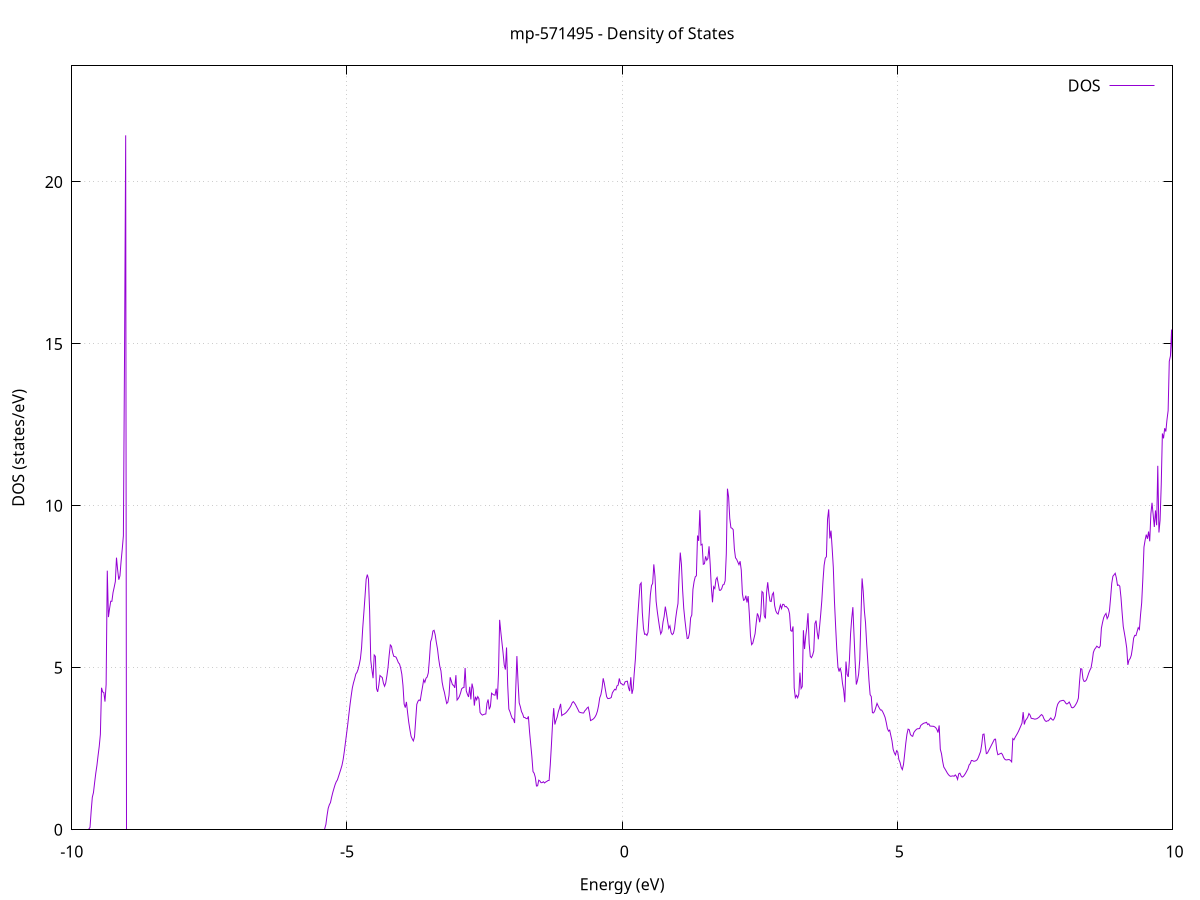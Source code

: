 set title 'mp-571495 - Density of States'
set xlabel 'Energy (eV)'
set ylabel 'DOS (states/eV)'
set grid
set xrange [-10:10]
set yrange [0:23.583]
set xzeroaxis lt -1
set terminal png size 800,600
set output 'mp-571495_dos_gnuplot.png'
plot '-' using 1:2 with lines title 'DOS'
-22.819100 0.000000
-22.798200 0.000000
-22.777300 0.000000
-22.756400 0.000000
-22.735400 0.000000
-22.714500 0.000000
-22.693600 0.000000
-22.672700 0.000000
-22.651800 0.000000
-22.630900 0.000000
-22.610000 0.000000
-22.589100 0.000000
-22.568200 0.000000
-22.547300 0.000000
-22.526400 0.000000
-22.505500 0.000000
-22.484600 0.000000
-22.463700 0.000000
-22.442800 0.000000
-22.421800 0.000000
-22.400900 0.000000
-22.380000 0.000000
-22.359100 0.000000
-22.338200 0.000000
-22.317300 0.000000
-22.296400 0.000000
-22.275500 0.000000
-22.254600 0.000000
-22.233700 0.000000
-22.212800 0.000000
-22.191900 0.000000
-22.171000 0.000000
-22.150100 0.000000
-22.129200 0.000000
-22.108200 0.000000
-22.087300 0.000000
-22.066400 0.000000
-22.045500 0.000000
-22.024600 0.000000
-22.003700 0.000000
-21.982800 0.000000
-21.961900 0.000000
-21.941000 0.000000
-21.920100 0.000000
-21.899200 0.000000
-21.878300 0.000000
-21.857400 0.000000
-21.836500 0.000000
-21.815600 0.000000
-21.794600 0.000000
-21.773700 0.000000
-21.752800 0.000000
-21.731900 0.000000
-21.711000 0.000000
-21.690100 0.000000
-21.669200 0.000000
-21.648300 0.000000
-21.627400 0.000000
-21.606500 0.000000
-21.585600 0.000000
-21.564700 0.000000
-21.543800 0.000000
-21.522900 0.000000
-21.502000 0.000000
-21.481000 0.000000
-21.460100 0.000000
-21.439200 0.000000
-21.418300 0.000000
-21.397400 0.000000
-21.376500 0.000000
-21.355600 0.000000
-21.334700 0.000000
-21.313800 0.000000
-21.292900 0.000000
-21.272000 0.000000
-21.251100 0.000000
-21.230200 0.000000
-21.209300 0.000000
-21.188400 0.000000
-21.167400 0.000000
-21.146500 0.000000
-21.125600 0.000000
-21.104700 0.000000
-21.083800 0.000000
-21.062900 0.000000
-21.042000 0.000000
-21.021100 0.000000
-21.000200 0.000000
-20.979300 0.000000
-20.958400 0.000000
-20.937500 0.000000
-20.916600 2.096700
-20.895700 37.792500
-20.874800 45.910300
-20.853800 106.678700
-20.832900 89.567300
-20.812000 120.343400
-20.791100 95.728800
-20.770200 101.832800
-20.749300 147.353200
-20.728400 68.019400
-20.707500 72.710500
-20.686600 21.289800
-20.665700 35.079300
-20.644800 26.140800
-20.623900 12.623600
-20.603000 127.064800
-20.582100 39.471300
-20.561200 0.000000
-20.540300 0.000000
-20.519300 0.000000
-20.498400 0.000000
-20.477500 0.000000
-20.456600 0.000000
-20.435700 0.000000
-20.414800 0.000000
-20.393900 0.000000
-20.373000 0.000000
-20.352100 0.000000
-20.331200 0.000000
-20.310300 0.000000
-20.289400 0.000000
-20.268500 0.000000
-20.247600 0.000000
-20.226700 0.000000
-20.205700 0.000000
-20.184800 0.000000
-20.163900 0.000000
-20.143000 0.000000
-20.122100 0.000000
-20.101200 0.000000
-20.080300 0.000000
-20.059400 0.000000
-20.038500 0.000000
-20.017600 0.000000
-19.996700 0.000000
-19.975800 0.000000
-19.954900 0.000000
-19.934000 0.000000
-19.913100 0.000000
-19.892100 0.000000
-19.871200 0.000000
-19.850300 0.000000
-19.829400 0.000000
-19.808500 0.000000
-19.787600 0.000000
-19.766700 0.000000
-19.745800 0.000000
-19.724900 0.000000
-19.704000 0.000000
-19.683100 0.000000
-19.662200 0.000000
-19.641300 0.000000
-19.620400 0.000000
-19.599500 0.000000
-19.578500 0.000000
-19.557600 0.000000
-19.536700 0.000000
-19.515800 0.000000
-19.494900 0.000000
-19.474000 0.000000
-19.453100 0.000000
-19.432200 0.000000
-19.411300 0.000000
-19.390400 0.000000
-19.369500 0.000000
-19.348600 0.000000
-19.327700 0.000000
-19.306800 0.000000
-19.285900 0.000000
-19.264900 0.000000
-19.244000 0.000000
-19.223100 0.000000
-19.202200 0.000000
-19.181300 0.000000
-19.160400 0.000000
-19.139500 0.000000
-19.118600 0.000000
-19.097700 0.000000
-19.076800 0.000000
-19.055900 0.000000
-19.035000 0.000000
-19.014100 0.000000
-18.993200 0.000000
-18.972300 0.000000
-18.951300 0.000000
-18.930400 0.000000
-18.909500 0.000000
-18.888600 0.000000
-18.867700 0.000000
-18.846800 0.000000
-18.825900 0.000000
-18.805000 0.000000
-18.784100 0.000000
-18.763200 0.000000
-18.742300 0.000000
-18.721400 0.000000
-18.700500 0.000000
-18.679600 0.000000
-18.658700 0.000000
-18.637700 0.000000
-18.616800 0.000000
-18.595900 0.000000
-18.575000 0.000000
-18.554100 0.000000
-18.533200 0.000000
-18.512300 0.000000
-18.491400 0.000000
-18.470500 0.000000
-18.449600 0.000000
-18.428700 0.000000
-18.407800 0.000000
-18.386900 0.000000
-18.366000 0.000000
-18.345100 0.000000
-18.324100 0.000000
-18.303200 0.000000
-18.282300 0.000000
-18.261400 0.000000
-18.240500 0.000000
-18.219600 0.000000
-18.198700 0.000000
-18.177800 0.000000
-18.156900 0.000000
-18.136000 0.000000
-18.115100 0.000000
-18.094200 0.000000
-18.073300 0.000000
-18.052400 0.000000
-18.031500 0.000000
-18.010500 0.000000
-17.989600 0.000000
-17.968700 0.000000
-17.947800 0.000000
-17.926900 0.000000
-17.906000 0.000000
-17.885100 0.000000
-17.864200 0.000000
-17.843300 0.000000
-17.822400 0.000000
-17.801500 0.000000
-17.780600 0.000000
-17.759700 0.000000
-17.738800 0.000000
-17.717900 0.000000
-17.696900 0.000000
-17.676000 0.000000
-17.655100 0.000000
-17.634200 0.000000
-17.613300 0.000000
-17.592400 0.000000
-17.571500 0.000000
-17.550600 0.000000
-17.529700 0.000000
-17.508800 0.000000
-17.487900 0.000000
-17.467000 0.000000
-17.446100 0.000000
-17.425200 0.000000
-17.404300 0.000000
-17.383300 0.000000
-17.362400 0.000000
-17.341500 0.000000
-17.320600 0.000000
-17.299700 0.000000
-17.278800 0.000000
-17.257900 0.000000
-17.237000 0.000000
-17.216100 0.000000
-17.195200 0.000000
-17.174300 0.000000
-17.153400 0.000000
-17.132500 0.000000
-17.111600 0.000000
-17.090700 0.000000
-17.069700 0.000000
-17.048800 0.000000
-17.027900 0.000000
-17.007000 0.000000
-16.986100 0.000000
-16.965200 0.000000
-16.944300 0.000000
-16.923400 0.000000
-16.902500 0.000000
-16.881600 0.000000
-16.860700 0.000000
-16.839800 0.000000
-16.818900 0.000000
-16.798000 0.000000
-16.777100 0.000000
-16.756100 0.000000
-16.735200 0.000000
-16.714300 0.000000
-16.693400 0.000000
-16.672500 0.000000
-16.651600 0.000000
-16.630700 0.000000
-16.609800 0.000000
-16.588900 0.000000
-16.568000 0.000000
-16.547100 0.000000
-16.526200 0.000000
-16.505300 0.000000
-16.484400 0.000000
-16.463500 0.000000
-16.442500 0.000000
-16.421600 0.000000
-16.400700 0.000000
-16.379800 0.000000
-16.358900 0.000000
-16.338000 0.000000
-16.317100 0.000000
-16.296200 0.000000
-16.275300 0.000000
-16.254400 0.000000
-16.233500 0.000000
-16.212600 0.000000
-16.191700 0.000000
-16.170800 0.000000
-16.149900 0.000000
-16.128900 0.000000
-16.108000 0.000000
-16.087100 0.000000
-16.066200 0.000000
-16.045300 0.000000
-16.024400 0.000000
-16.003500 0.000000
-15.982600 0.000000
-15.961700 0.000000
-15.940800 0.000000
-15.919900 0.000000
-15.899000 0.000000
-15.878100 0.000000
-15.857200 0.000000
-15.836300 0.000000
-15.815300 0.000000
-15.794400 0.000000
-15.773500 0.000000
-15.752600 0.000000
-15.731700 0.000000
-15.710800 0.000000
-15.689900 0.000000
-15.669000 0.000000
-15.648100 0.000000
-15.627200 0.000000
-15.606300 0.000000
-15.585400 0.000000
-15.564500 0.000000
-15.543600 0.000000
-15.522700 0.000000
-15.501700 0.000000
-15.480800 0.000000
-15.459900 0.000000
-15.439000 0.000000
-15.418100 0.000000
-15.397200 0.000000
-15.376300 0.000000
-15.355400 0.000000
-15.334500 0.000000
-15.313600 0.000000
-15.292700 0.000000
-15.271800 0.000000
-15.250900 0.000000
-15.230000 0.000000
-15.209100 0.000000
-15.188100 0.000000
-15.167200 0.000000
-15.146300 0.000000
-15.125400 0.000000
-15.104500 0.000000
-15.083600 0.000000
-15.062700 0.000000
-15.041800 0.000000
-15.020900 0.000000
-15.000000 0.000000
-14.979100 0.000000
-14.958200 0.000000
-14.937300 0.000000
-14.916400 0.000000
-14.895500 0.000000
-14.874500 0.000000
-14.853600 0.000000
-14.832700 0.000000
-14.811800 0.000000
-14.790900 0.000000
-14.770000 0.000000
-14.749100 0.000000
-14.728200 0.000000
-14.707300 0.000000
-14.686400 0.000000
-14.665500 0.000000
-14.644600 0.000000
-14.623700 0.000000
-14.602800 0.000000
-14.581900 0.000000
-14.560900 0.000000
-14.540000 0.000000
-14.519100 0.000000
-14.498200 0.000000
-14.477300 0.000000
-14.456400 0.000000
-14.435500 0.000000
-14.414600 0.000000
-14.393700 0.000000
-14.372800 0.000000
-14.351900 0.000000
-14.331000 0.000000
-14.310100 0.000000
-14.289200 0.000000
-14.268300 0.000000
-14.247300 0.000000
-14.226400 0.000000
-14.205500 0.000000
-14.184600 0.000000
-14.163700 0.000000
-14.142800 0.000000
-14.121900 0.000000
-14.101000 0.000000
-14.080100 0.000000
-14.059200 0.000000
-14.038300 0.000000
-14.017400 0.000000
-13.996500 0.000000
-13.975600 0.000000
-13.954700 0.000000
-13.933800 0.000000
-13.912800 0.000000
-13.891900 0.000000
-13.871000 0.000000
-13.850100 0.000000
-13.829200 0.000000
-13.808300 0.000000
-13.787400 0.000000
-13.766500 0.000000
-13.745600 0.000000
-13.724700 0.000000
-13.703800 0.000000
-13.682900 0.000000
-13.662000 0.000000
-13.641100 0.000000
-13.620200 0.000000
-13.599200 0.000000
-13.578300 0.000000
-13.557400 0.000000
-13.536500 0.000000
-13.515600 0.000000
-13.494700 0.000000
-13.473800 0.000000
-13.452900 0.000000
-13.432000 0.000000
-13.411100 0.000000
-13.390200 0.000000
-13.369300 0.000000
-13.348400 0.000000
-13.327500 0.000000
-13.306600 0.000000
-13.285600 0.000000
-13.264700 0.000000
-13.243800 0.000000
-13.222900 0.000000
-13.202000 0.000000
-13.181100 0.000000
-13.160200 0.000000
-13.139300 0.000000
-13.118400 0.000000
-13.097500 0.000000
-13.076600 0.000000
-13.055700 0.000000
-13.034800 0.000000
-13.013900 0.000000
-12.993000 0.000000
-12.972000 0.000000
-12.951100 0.000000
-12.930200 0.000000
-12.909300 0.000000
-12.888400 0.000000
-12.867500 0.000000
-12.846600 0.000000
-12.825700 0.000000
-12.804800 0.000000
-12.783900 0.000000
-12.763000 0.000000
-12.742100 0.000000
-12.721200 0.000000
-12.700300 0.000000
-12.679400 0.000000
-12.658400 0.000000
-12.637500 0.000000
-12.616600 0.000000
-12.595700 0.000000
-12.574800 0.000000
-12.553900 0.000000
-12.533000 0.000000
-12.512100 0.000000
-12.491200 0.000000
-12.470300 0.000000
-12.449400 0.000000
-12.428500 0.000000
-12.407600 0.000000
-12.386700 0.000000
-12.365800 0.000000
-12.344800 0.000000
-12.323900 0.000000
-12.303000 0.000000
-12.282100 0.000000
-12.261200 0.000000
-12.240300 0.000000
-12.219400 0.000000
-12.198500 0.000000
-12.177600 0.000000
-12.156700 0.000000
-12.135800 0.000000
-12.114900 0.000000
-12.094000 0.000000
-12.073100 0.000000
-12.052200 0.000000
-12.031200 0.000000
-12.010300 0.000000
-11.989400 0.000000
-11.968500 0.000000
-11.947600 0.000000
-11.926700 0.000000
-11.905800 0.000000
-11.884900 0.000000
-11.864000 0.000000
-11.843100 0.000000
-11.822200 0.000000
-11.801300 0.000000
-11.780400 0.000000
-11.759500 0.000000
-11.738600 0.000000
-11.717600 0.000000
-11.696700 0.000000
-11.675800 0.000000
-11.654900 0.000000
-11.634000 0.000000
-11.613100 0.000000
-11.592200 0.000000
-11.571300 0.000000
-11.550400 0.000000
-11.529500 0.000000
-11.508600 0.000000
-11.487700 0.000000
-11.466800 0.000000
-11.445900 0.000000
-11.425000 0.000000
-11.404000 0.000000
-11.383100 0.000000
-11.362200 0.000000
-11.341300 0.000000
-11.320400 0.000000
-11.299500 0.000000
-11.278600 0.000000
-11.257700 0.000000
-11.236800 0.000000
-11.215900 0.000000
-11.195000 0.000000
-11.174100 0.000000
-11.153200 0.000000
-11.132300 0.000000
-11.111400 0.000000
-11.090400 0.000000
-11.069500 0.000000
-11.048600 0.000000
-11.027700 0.000000
-11.006800 0.000000
-10.985900 0.000000
-10.965000 0.000000
-10.944100 0.000000
-10.923200 0.000000
-10.902300 0.000000
-10.881400 0.000000
-10.860500 0.000000
-10.839600 0.000000
-10.818700 0.000000
-10.797800 0.000000
-10.776800 0.000000
-10.755900 0.000000
-10.735000 0.000000
-10.714100 0.000000
-10.693200 0.000000
-10.672300 0.000000
-10.651400 0.000000
-10.630500 0.000000
-10.609600 0.000000
-10.588700 0.000000
-10.567800 0.000000
-10.546900 0.000000
-10.526000 0.000000
-10.505100 0.000000
-10.484200 0.000000
-10.463200 0.000000
-10.442300 0.000000
-10.421400 0.000000
-10.400500 0.000000
-10.379600 0.000000
-10.358700 0.000000
-10.337800 0.000000
-10.316900 0.000000
-10.296000 0.000000
-10.275100 0.000000
-10.254200 0.000000
-10.233300 0.000000
-10.212400 0.000000
-10.191500 0.000000
-10.170600 0.000000
-10.149600 0.000000
-10.128700 0.000000
-10.107800 0.000000
-10.086900 0.000000
-10.066000 0.000000
-10.045100 0.000000
-10.024200 0.000000
-10.003300 0.000000
-9.982400 0.000000
-9.961500 0.000000
-9.940600 0.000000
-9.919700 0.000000
-9.898800 0.000000
-9.877900 0.000000
-9.857000 0.000000
-9.836000 0.000000
-9.815100 0.000000
-9.794200 0.000000
-9.773300 0.000000
-9.752400 0.000000
-9.731500 0.000000
-9.710600 0.000000
-9.689700 0.000000
-9.668800 0.073600
-9.647900 0.577300
-9.627000 1.004700
-9.606100 1.149300
-9.585200 1.457200
-9.564300 1.745000
-9.543400 1.986600
-9.522400 2.292100
-9.501500 2.572500
-9.480600 2.946500
-9.459700 4.384300
-9.438800 4.254800
-9.417900 4.237000
-9.397000 3.957200
-9.376100 4.486300
-9.355200 7.999800
-9.334300 6.565600
-9.313400 6.828400
-9.292500 7.055100
-9.271600 7.052900
-9.250700 7.322600
-9.229800 7.486100
-9.208800 7.663300
-9.187900 8.400700
-9.167000 8.023000
-9.146100 7.721000
-9.125200 7.839100
-9.104300 8.286000
-9.083400 8.661700
-9.062500 9.075500
-9.041600 14.675100
-9.020700 21.439500
-8.999800 0.000000
-8.978900 0.000000
-8.958000 0.000000
-8.937100 0.000000
-8.916200 0.000000
-8.895200 0.000000
-8.874300 0.000000
-8.853400 0.000000
-8.832500 0.000000
-8.811600 0.000000
-8.790700 0.000000
-8.769800 0.000000
-8.748900 0.000000
-8.728000 0.000000
-8.707100 0.000000
-8.686200 0.000000
-8.665300 0.000000
-8.644400 0.000000
-8.623500 0.000000
-8.602600 0.000000
-8.581600 0.000000
-8.560700 0.000000
-8.539800 0.000000
-8.518900 0.000000
-8.498000 0.000000
-8.477100 0.000000
-8.456200 0.000000
-8.435300 0.000000
-8.414400 0.000000
-8.393500 0.000000
-8.372600 0.000000
-8.351700 0.000000
-8.330800 0.000000
-8.309900 0.000000
-8.289000 0.000000
-8.268000 0.000000
-8.247100 0.000000
-8.226200 0.000000
-8.205300 0.000000
-8.184400 0.000000
-8.163500 0.000000
-8.142600 0.000000
-8.121700 0.000000
-8.100800 0.000000
-8.079900 0.000000
-8.059000 0.000000
-8.038100 0.000000
-8.017200 0.000000
-7.996300 0.000000
-7.975400 0.000000
-7.954400 0.000000
-7.933500 0.000000
-7.912600 0.000000
-7.891700 0.000000
-7.870800 0.000000
-7.849900 0.000000
-7.829000 0.000000
-7.808100 0.000000
-7.787200 0.000000
-7.766300 0.000000
-7.745400 0.000000
-7.724500 0.000000
-7.703600 0.000000
-7.682700 0.000000
-7.661800 0.000000
-7.640800 0.000000
-7.619900 0.000000
-7.599000 0.000000
-7.578100 0.000000
-7.557200 0.000000
-7.536300 0.000000
-7.515400 0.000000
-7.494500 0.000000
-7.473600 0.000000
-7.452700 0.000000
-7.431800 0.000000
-7.410900 0.000000
-7.390000 0.000000
-7.369100 0.000000
-7.348200 0.000000
-7.327300 0.000000
-7.306300 0.000000
-7.285400 0.000000
-7.264500 0.000000
-7.243600 0.000000
-7.222700 0.000000
-7.201800 0.000000
-7.180900 0.000000
-7.160000 0.000000
-7.139100 0.000000
-7.118200 0.000000
-7.097300 0.000000
-7.076400 0.000000
-7.055500 0.000000
-7.034600 0.000000
-7.013700 0.000000
-6.992700 0.000000
-6.971800 0.000000
-6.950900 0.000000
-6.930000 0.000000
-6.909100 0.000000
-6.888200 0.000000
-6.867300 0.000000
-6.846400 0.000000
-6.825500 0.000000
-6.804600 0.000000
-6.783700 0.000000
-6.762800 0.000000
-6.741900 0.000000
-6.721000 0.000000
-6.700100 0.000000
-6.679100 0.000000
-6.658200 0.000000
-6.637300 0.000000
-6.616400 0.000000
-6.595500 0.000000
-6.574600 0.000000
-6.553700 0.000000
-6.532800 0.000000
-6.511900 0.000000
-6.491000 0.000000
-6.470100 0.000000
-6.449200 0.000000
-6.428300 0.000000
-6.407400 0.000000
-6.386500 0.000000
-6.365500 0.000000
-6.344600 0.000000
-6.323700 0.000000
-6.302800 0.000000
-6.281900 0.000000
-6.261000 0.000000
-6.240100 0.000000
-6.219200 0.000000
-6.198300 0.000000
-6.177400 0.000000
-6.156500 0.000000
-6.135600 0.000000
-6.114700 0.000000
-6.093800 0.000000
-6.072900 0.000000
-6.051900 0.000000
-6.031000 0.000000
-6.010100 0.000000
-5.989200 0.000000
-5.968300 0.000000
-5.947400 0.000000
-5.926500 0.000000
-5.905600 0.000000
-5.884700 0.000000
-5.863800 0.000000
-5.842900 0.000000
-5.822000 0.000000
-5.801100 0.000000
-5.780200 0.000000
-5.759300 0.000000
-5.738300 0.000000
-5.717400 0.000000
-5.696500 0.000000
-5.675600 0.000000
-5.654700 0.000000
-5.633800 0.000000
-5.612900 0.000000
-5.592000 0.000000
-5.571100 0.000000
-5.550200 0.000000
-5.529300 0.000000
-5.508400 0.000000
-5.487500 0.000000
-5.466600 0.000000
-5.445700 0.000000
-5.424700 0.000000
-5.403800 0.000000
-5.382900 0.166000
-5.362000 0.440200
-5.341100 0.663800
-5.320200 0.771500
-5.299300 0.842200
-5.278400 1.008000
-5.257500 1.152400
-5.236600 1.275700
-5.215700 1.392900
-5.194800 1.482500
-5.173900 1.539500
-5.153000 1.648400
-5.132100 1.759600
-5.111100 1.871200
-5.090200 1.992600
-5.069300 2.168400
-5.048400 2.415400
-5.027500 2.694600
-5.006600 2.974400
-4.985700 3.254800
-4.964800 3.569100
-4.943900 3.868600
-4.923000 4.137700
-4.902100 4.382100
-4.881200 4.538200
-4.860300 4.659500
-4.839400 4.806800
-4.818500 4.860300
-4.797500 4.955500
-4.776600 5.100000
-4.755700 5.279300
-4.734800 5.617500
-4.713900 6.222800
-4.693000 6.705300
-4.672100 7.201300
-4.651200 7.734800
-4.630300 7.878400
-4.609400 7.738600
-4.588500 6.764500
-4.567600 5.231600
-4.546700 4.936300
-4.525800 4.680200
-4.504900 5.396500
-4.483900 5.353500
-4.463000 4.358800
-4.442100 4.258500
-4.421200 4.466000
-4.400300 4.762300
-4.379400 4.729300
-4.358500 4.699900
-4.337600 4.527900
-4.316700 4.430500
-4.295800 4.530800
-4.274900 4.747100
-4.254000 5.012700
-4.233100 5.390200
-4.212200 5.705800
-4.191300 5.665400
-4.170300 5.472700
-4.149400 5.355100
-4.128500 5.346800
-4.107600 5.328200
-4.086700 5.247100
-4.065800 5.158000
-4.044900 5.117900
-4.024000 4.988200
-4.003100 4.802500
-3.982200 4.453200
-3.961300 3.883000
-3.940400 3.771400
-3.919500 3.947500
-3.898600 3.620100
-3.877700 3.322100
-3.856700 3.093200
-3.835800 2.889700
-3.814900 2.808600
-3.794000 2.743400
-3.773100 2.864700
-3.752200 3.373000
-3.731300 3.872400
-3.710400 3.966200
-3.689500 4.009100
-3.668600 3.985300
-3.647700 4.211800
-3.626800 4.417000
-3.605900 4.631300
-3.585000 4.552500
-3.564100 4.678100
-3.543100 4.715800
-3.522200 4.842200
-3.501300 5.277000
-3.480400 5.803700
-3.459500 5.910100
-3.438600 6.134700
-3.417700 6.158300
-3.396800 6.019000
-3.375900 5.781200
-3.355000 5.582000
-3.334100 5.281700
-3.313200 5.048800
-3.292300 4.905800
-3.271400 4.562200
-3.250500 4.374300
-3.229500 4.242900
-3.208600 4.063100
-3.187700 3.897500
-3.166800 3.939400
-3.145900 4.147300
-3.125000 4.708000
-3.104100 4.593800
-3.083200 4.476500
-3.062300 4.459900
-3.041400 4.382000
-3.020500 4.772500
-2.999600 4.005200
-2.978700 4.049700
-2.957800 4.114800
-2.936900 4.218200
-2.915900 4.350800
-2.895000 4.385300
-2.874100 4.391300
-2.853200 4.996200
-2.832300 4.288900
-2.811400 4.182900
-2.790500 4.100400
-2.769600 4.414000
-2.748700 4.023400
-2.727800 4.512900
-2.706900 4.344300
-2.686000 3.833800
-2.665100 4.107900
-2.644200 4.010700
-2.623300 4.111000
-2.602300 4.047000
-2.581400 3.620400
-2.560500 3.573000
-2.539600 3.539900
-2.518700 3.557100
-2.497800 3.569500
-2.476900 3.575500
-2.456000 3.906100
-2.435100 4.022600
-2.414200 3.717600
-2.393300 3.809900
-2.372400 4.217300
-2.351500 4.185400
-2.330600 4.162400
-2.309700 4.154400
-2.288700 4.356300
-2.267800 4.022400
-2.246900 4.818000
-2.226000 6.480600
-2.205100 6.115500
-2.184200 5.785400
-2.163300 5.454900
-2.142400 5.087400
-2.121500 4.946600
-2.100600 5.626800
-2.079700 4.479100
-2.058800 3.726400
-2.037900 3.641400
-2.017000 3.527100
-1.996100 3.437500
-1.975100 3.416900
-1.954200 3.295400
-1.933300 4.350300
-1.912400 5.361500
-1.891500 4.556200
-1.870600 3.916900
-1.849700 3.799300
-1.828800 3.648400
-1.807900 3.576600
-1.787000 3.469400
-1.766100 3.464000
-1.745200 3.435800
-1.724300 3.427100
-1.703400 3.500800
-1.682500 3.025900
-1.661500 2.643500
-1.640600 2.267200
-1.619700 1.797800
-1.598800 1.745900
-1.577900 1.620700
-1.557000 1.351400
-1.536100 1.357100
-1.515200 1.530900
-1.494300 1.505700
-1.473400 1.452700
-1.452500 1.456600
-1.431600 1.483800
-1.410700 1.445000
-1.389800 1.474000
-1.368900 1.493000
-1.347900 1.519400
-1.327000 1.524000
-1.306100 2.000500
-1.285200 2.612900
-1.264300 3.289000
-1.243400 3.755400
-1.222500 3.250500
-1.201600 3.380800
-1.180700 3.477000
-1.159800 3.645200
-1.138900 3.754200
-1.118000 3.887700
-1.097100 3.525300
-1.076200 3.554200
-1.055300 3.570200
-1.034300 3.595400
-1.013400 3.627800
-0.992500 3.671800
-0.971600 3.720000
-0.950700 3.770600
-0.929800 3.832000
-0.908900 3.917800
-0.888000 3.957100
-0.867100 3.916400
-0.846200 3.859500
-0.825300 3.789100
-0.804400 3.719900
-0.783500 3.641600
-0.762600 3.620700
-0.741700 3.613100
-0.720800 3.607400
-0.699800 3.606100
-0.678900 3.671600
-0.658000 3.709000
-0.637100 3.757700
-0.616200 3.787800
-0.595300 3.616500
-0.574400 3.371000
-0.553500 3.389100
-0.532600 3.410000
-0.511700 3.440300
-0.490800 3.488700
-0.469900 3.557400
-0.449000 3.664200
-0.428100 3.835600
-0.407200 4.073600
-0.386200 4.169800
-0.365300 4.367200
-0.344400 4.676100
-0.323500 4.516200
-0.302600 4.307200
-0.281700 4.107800
-0.260800 4.050600
-0.239900 4.052400
-0.219000 4.062900
-0.198100 4.083600
-0.177200 4.228800
-0.156300 4.285000
-0.135400 4.336900
-0.114500 4.318400
-0.093600 4.442100
-0.072600 4.465500
-0.051700 4.671700
-0.030800 4.527900
-0.009900 4.508900
0.011000 4.473400
0.031900 4.472500
0.052800 4.564800
0.073700 4.580900
0.094600 4.586800
0.115500 4.390900
0.136400 4.280600
0.157300 4.709700
0.178200 4.197200
0.199100 4.350200
0.220000 4.840400
0.241000 5.276700
0.261900 5.967500
0.282800 6.547600
0.303700 7.077800
0.324600 7.569100
0.345500 7.621700
0.366400 6.712600
0.387300 6.217500
0.408200 6.033900
0.429100 6.043600
0.450000 6.001000
0.470900 6.098900
0.491800 6.666200
0.512700 7.248400
0.533600 7.538100
0.554600 7.606700
0.575500 8.193800
0.596400 7.827400
0.617300 7.057600
0.638200 6.745200
0.659100 6.487200
0.680000 6.244200
0.700900 6.046600
0.721800 6.121500
0.742700 6.415700
0.763600 6.589700
0.784500 6.889400
0.805400 6.677300
0.826300 6.436400
0.847200 6.218100
0.868200 6.294800
0.889100 6.088400
0.910000 6.025700
0.930900 6.060300
0.951800 6.209600
0.972700 6.525400
0.993600 6.782400
1.014500 6.984400
1.035400 7.883700
1.056300 8.557900
1.077200 8.194600
1.098100 7.425100
1.119000 6.840000
1.139900 6.485100
1.160800 6.176000
1.181800 5.904800
1.202700 5.914400
1.223600 6.078400
1.244500 6.543400
1.265400 6.629400
1.286300 7.419800
1.307200 7.660300
1.328100 7.808000
1.349000 7.840800
1.369900 9.083900
1.390800 8.918300
1.411700 9.867100
1.432600 8.791600
1.453500 8.814500
1.474400 8.195700
1.495400 8.212200
1.516300 8.440900
1.537200 8.319500
1.558100 8.378500
1.579000 8.751100
1.599900 8.190800
1.620800 7.483000
1.641700 7.022300
1.662600 7.502900
1.683500 7.445300
1.704400 7.726200
1.725300 7.789600
1.746200 7.596400
1.767100 7.395500
1.788000 7.394300
1.809000 7.442700
1.829900 7.558600
1.850800 7.572600
1.871700 7.688300
1.892600 8.520000
1.913500 10.530000
1.934400 10.275700
1.955300 9.613900
1.976200 9.324500
1.997100 9.307400
2.018000 9.265700
2.038900 8.675400
2.059800 8.396600
2.080700 8.349500
2.101600 8.265500
2.122600 8.183700
2.143500 8.291300
2.164400 8.016800
2.185300 7.284300
2.206200 7.084300
2.227100 7.104700
2.248000 7.228000
2.268900 7.015400
2.289800 7.213300
2.310700 6.672600
2.331600 5.994000
2.352500 5.714700
2.373400 5.758600
2.394300 5.903000
2.415200 6.050700
2.436200 6.391200
2.457100 6.679600
2.478000 6.590000
2.498900 6.407500
2.519800 6.666100
2.540700 7.355600
2.561600 7.316600
2.582500 6.606800
2.603400 6.524100
2.624300 7.322300
2.645200 7.641700
2.666100 7.294600
2.687000 7.059300
2.707900 7.046900
2.728800 7.264900
2.749800 7.321100
2.770700 6.921200
2.791600 6.759000
2.812500 6.688800
2.833400 6.658500
2.854300 6.801000
2.875200 6.942900
2.896100 6.827800
2.917000 6.959100
2.937900 6.959600
2.958800 6.884600
2.979700 6.896200
3.000600 6.855800
3.021500 6.813100
3.042400 6.666100
3.063400 6.148100
3.084300 6.127800
3.105200 6.277900
3.126100 4.381100
3.147000 4.079600
3.167900 4.150100
3.188800 4.075000
3.209700 4.186700
3.230600 4.851800
3.251500 4.358900
3.272400 4.420400
3.293300 6.160800
3.314200 5.580600
3.335100 5.972700
3.356000 6.241000
3.377000 6.684900
3.397900 5.755300
3.418800 5.350800
3.439700 5.312900
3.460600 5.388200
3.481500 5.520900
3.502400 6.363100
3.523300 6.458900
3.544200 6.095300
3.565100 5.880300
3.586000 6.239900
3.606900 6.633500
3.627800 7.071700
3.648700 7.668000
3.669600 8.162900
3.690600 8.384600
3.711500 8.428900
3.732400 9.592500
3.753300 9.892100
3.774200 8.994500
3.795100 9.234900
3.816000 8.690900
3.836900 8.104000
3.857800 7.054800
3.878700 6.291100
3.899600 5.575100
3.920500 5.035200
3.941400 4.884200
3.962300 5.002900
3.983200 4.829600
4.004200 4.512100
4.025100 4.308000
4.046000 3.938400
4.066900 5.193700
4.087800 4.800000
4.108700 4.720000
4.129600 5.237800
4.150500 6.050200
4.171400 6.524600
4.192300 6.872500
4.213200 6.010400
4.234100 5.180200
4.255000 4.484000
4.275900 4.607100
4.296800 4.802300
4.317800 5.250900
4.338700 6.536300
4.359600 7.760100
4.380500 7.357900
4.401400 6.760200
4.422300 6.388100
4.443200 5.733600
4.464100 5.179900
4.485000 4.607300
4.505900 4.170100
4.526800 4.112600
4.547700 3.614800
4.568600 3.607700
4.589500 3.671600
4.610400 3.783300
4.631400 3.901700
4.652300 3.824000
4.673200 3.756100
4.694100 3.697700
4.715000 3.696800
4.735900 3.637800
4.756800 3.561200
4.777700 3.470200
4.798600 3.314200
4.819500 3.125800
4.840400 3.044900
4.861300 3.076200
4.882200 2.909900
4.903100 2.745800
4.924000 2.486600
4.945000 2.377000
4.965900 2.310600
4.986800 2.440100
5.007700 2.398800
5.028600 2.164800
5.049500 2.078800
5.070400 1.926500
5.091300 1.858300
5.112200 2.014100
5.133100 2.335600
5.154000 2.675000
5.174900 2.950200
5.195800 3.107600
5.216700 3.089600
5.237600 2.941100
5.258600 2.900400
5.279500 2.885500
5.300400 3.002800
5.321300 3.052200
5.342200 3.092000
5.363100 3.118100
5.384000 3.119800
5.404900 3.125900
5.425800 3.221000
5.446700 3.249200
5.467600 3.277300
5.488500 3.295600
5.509400 3.302100
5.530300 3.317700
5.551200 3.249400
5.572200 3.271100
5.593100 3.204500
5.614000 3.198400
5.634900 3.197300
5.655800 3.195100
5.676700 3.179200
5.697600 3.152800
5.718500 3.096700
5.739400 3.002100
5.760300 3.220700
5.781200 2.486600
5.802100 2.352200
5.823000 2.117500
5.843900 1.938600
5.864800 1.882000
5.885700 1.820700
5.906700 1.756500
5.927600 1.705200
5.948500 1.667200
5.969400 1.650200
5.990300 1.658200
6.011200 1.664600
6.032100 1.652400
6.053000 1.693900
6.073900 1.649000
6.094800 1.554900
6.115700 1.727300
6.136600 1.748900
6.157500 1.667000
6.178400 1.625300
6.199300 1.645800
6.220300 1.692200
6.241200 1.748300
6.262100 1.815500
6.283000 1.883400
6.303900 2.000200
6.324800 2.041000
6.345700 2.140400
6.366600 2.135700
6.387500 2.116300
6.408400 2.118300
6.429300 2.134300
6.450200 2.160000
6.471100 2.227900
6.492000 2.322400
6.512900 2.415400
6.533900 2.636600
6.554800 2.945000
6.575700 2.955500
6.596600 2.619200
6.617500 2.351500
6.638400 2.369600
6.659300 2.443200
6.680200 2.509900
6.701100 2.581900
6.722000 2.651200
6.742900 2.722500
6.763800 2.792300
6.784700 2.797600
6.805600 2.472700
6.826500 2.317500
6.847500 2.332200
6.868400 2.349300
6.889300 2.365600
6.910200 2.324100
6.931100 2.233700
6.952000 2.178900
6.972900 2.156700
6.993800 2.158100
7.014700 2.166900
7.035600 2.166000
7.056500 2.139500
7.077400 2.096300
7.098300 2.813900
7.119200 2.779100
7.140100 2.852000
7.161100 2.913900
7.182000 2.974700
7.202900 3.045000
7.223800 3.125700
7.244700 3.207500
7.265600 3.295100
7.286500 3.632400
7.307400 3.251000
7.328300 3.373300
7.349200 3.419400
7.370100 3.477200
7.391000 3.588100
7.411900 3.542100
7.432800 3.442700
7.453700 3.433500
7.474700 3.427800
7.495600 3.415100
7.516500 3.420100
7.537400 3.430800
7.558300 3.454500
7.579200 3.481700
7.600100 3.526200
7.621000 3.556800
7.641900 3.523400
7.662800 3.433100
7.683700 3.371600
7.704600 3.343400
7.725500 3.361100
7.746400 3.366800
7.767300 3.411400
7.788300 3.453000
7.809200 3.406400
7.830100 3.383200
7.851000 3.430400
7.871900 3.521300
7.892800 3.746200
7.913700 3.874100
7.934600 3.931500
7.955500 3.972400
7.976400 3.980700
7.997300 3.992500
8.018200 3.996300
8.039100 3.967700
8.060000 3.908100
8.080900 3.881700
8.101900 3.905700
8.122800 3.944100
8.143700 3.869700
8.164600 3.778500
8.185500 3.764300
8.206400 3.784000
8.227300 3.826900
8.248200 3.885200
8.269100 3.954300
8.290000 4.065900
8.310900 4.572000
8.331800 4.973800
8.352700 4.960900
8.373600 4.657200
8.394500 4.578600
8.415500 4.588200
8.436400 4.629700
8.457300 4.729700
8.478200 4.839100
8.499100 4.927000
8.520000 4.998300
8.540900 5.202700
8.561800 5.471000
8.582700 5.566600
8.603600 5.612100
8.624500 5.668500
8.645400 5.639700
8.666300 5.617000
8.687200 5.677100
8.708100 6.221100
8.729100 6.401400
8.750000 6.552100
8.770900 6.627900
8.791800 6.678800
8.812700 6.518700
8.833600 6.589600
8.854500 6.758300
8.875400 7.159500
8.896300 7.610000
8.917200 7.827200
8.938100 7.871500
8.959000 7.918600
8.979900 7.775200
9.000800 7.544900
9.021700 7.558200
9.042700 7.518600
9.063600 7.178700
9.084500 6.704700
9.105400 6.272100
9.126300 6.070500
9.147200 5.858200
9.168100 5.609500
9.189000 5.091100
9.209900 5.241100
9.230800 5.286500
9.251700 5.388200
9.272600 5.617800
9.293500 5.912900
9.314400 6.002100
9.335300 5.993900
9.356300 6.115700
9.377200 6.239700
9.398100 6.184700
9.419000 6.633000
9.439900 7.003900
9.460800 7.740800
9.481700 8.726700
9.502600 8.942400
9.523500 9.112300
9.544400 8.982800
9.565300 9.206700
9.586200 8.906300
9.607100 9.752300
9.628000 10.095500
9.648900 9.726900
9.669900 9.348600
9.690800 9.858100
9.711700 9.401800
9.732600 11.236800
9.753500 9.177000
9.774400 9.552100
9.795300 10.644400
9.816200 12.234100
9.837100 12.083600
9.858000 12.396300
9.878900 12.294600
9.899800 12.659800
9.920700 12.939000
9.941600 14.463700
9.962500 14.627200
9.983500 15.443500
10.004400 14.214800
10.025300 14.798600
10.046200 14.338500
10.067100 12.749300
10.088000 12.102000
10.108900 11.689900
10.129800 11.317600
10.150700 11.169700
10.171600 10.825700
10.192500 11.970700
10.213400 10.981700
10.234300 10.721700
10.255200 10.409700
10.276100 9.855600
10.297100 9.469100
10.318000 9.070400
10.338900 9.117500
10.359800 8.690000
10.380700 10.483600
10.401600 10.597100
10.422500 10.903400
10.443400 12.177500
10.464300 12.222600
10.485200 11.748200
10.506100 11.727300
10.527000 11.989200
10.547900 12.454400
10.568800 11.662300
10.589700 11.364900
10.610700 10.964300
10.631600 10.108500
10.652500 9.863100
10.673400 10.455900
10.694300 11.098400
10.715200 11.681100
10.736100 11.953200
10.757000 10.670100
10.777900 9.296700
10.798800 9.099000
10.819700 9.824400
10.840600 11.993700
10.861500 16.171400
10.882400 12.243100
10.903300 12.116400
10.924300 11.387500
10.945200 10.384400
10.966100 9.924300
10.987000 9.760700
11.007900 10.515700
11.028800 11.696900
11.049700 14.671800
11.070600 11.892400
11.091500 12.417700
11.112400 12.844200
11.133300 14.714400
11.154200 12.269700
11.175100 10.983500
11.196000 10.492400
11.216900 10.079600
11.237900 10.272800
11.258800 12.165700
11.279700 11.755600
11.300600 11.546800
11.321500 11.951100
11.342400 12.641800
11.363300 13.313300
11.384200 13.096500
11.405100 13.549000
11.426000 13.440800
11.446900 12.481300
11.467800 11.805800
11.488700 11.695900
11.509600 11.861800
11.530500 11.278900
11.551500 10.866500
11.572400 10.867200
11.593300 10.920900
11.614200 11.239700
11.635100 11.647300
11.656000 12.247300
11.676900 13.015800
11.697800 14.604000
11.718700 13.981000
11.739600 12.797900
11.760500 12.263000
11.781400 11.268900
11.802300 10.264500
11.823200 9.511800
11.844100 9.461500
11.865100 8.759500
11.886000 8.760300
11.906900 9.046500
11.927800 8.456900
11.948700 8.572500
11.969600 9.249200
11.990500 9.265300
12.011400 9.572400
12.032300 10.153100
12.053200 10.924700
12.074100 11.020500
12.095000 11.002400
12.115900 12.120300
12.136800 11.784700
12.157700 11.891800
12.178700 11.884700
12.199600 11.970300
12.220500 11.275700
12.241400 11.108300
12.262300 10.864300
12.283200 10.798400
12.304100 8.956400
12.325000 8.255400
12.345900 8.065800
12.366800 9.172400
12.387700 9.257200
12.408600 9.731200
12.429500 10.324200
12.450400 9.334900
12.471300 7.939300
12.492200 7.660600
12.513200 7.347100
12.534100 7.284100
12.555000 7.521600
12.575900 7.617400
12.596800 8.271600
12.617700 8.923400
12.638600 10.272500
12.659500 12.046300
12.680400 13.530200
12.701300 14.003000
12.722200 13.312800
12.743100 13.506300
12.764000 12.472200
12.784900 10.140700
12.805800 8.926600
12.826800 8.706800
12.847700 9.908700
12.868600 12.250400
12.889500 10.510800
12.910400 7.774100
12.931300 6.514100
12.952200 5.581300
12.973100 5.146100
12.994000 5.175800
13.014900 5.494800
13.035800 5.896300
13.056700 5.959400
13.077600 5.918100
13.098500 6.056800
13.119400 6.771900
13.140400 7.200200
13.161300 8.099200
13.182200 8.159300
13.203100 8.836900
13.224000 8.534500
13.244900 8.380400
13.265800 7.572800
13.286700 7.250500
13.307600 7.316300
13.328500 7.497900
13.349400 7.421800
13.370300 8.162900
13.391200 8.140500
13.412100 9.037300
13.433000 8.640700
13.454000 8.933000
13.474900 8.954600
13.495800 9.107500
13.516700 9.674800
13.537600 9.633200
13.558500 9.385400
13.579400 8.716400
13.600300 7.453600
13.621200 7.204400
13.642100 7.389300
13.663000 7.630200
13.683900 7.902600
13.704800 7.339300
13.725700 7.108100
13.746600 7.256800
13.767600 7.422700
13.788500 7.766200
13.809400 8.073100
13.830300 9.008700
13.851200 9.615900
13.872100 10.086400
13.893000 11.636500
13.913900 10.477600
13.934800 9.585600
13.955700 9.601700
13.976600 9.883000
13.997500 7.774900
14.018400 8.015500
14.039300 8.196200
14.060200 7.865100
14.081200 7.281100
14.102100 7.545000
14.123000 7.847100
14.143900 8.304700
14.164800 8.390900
14.185700 8.815700
14.206600 9.113100
14.227500 8.952400
14.248400 8.271700
14.269300 7.982700
14.290200 8.568100
14.311100 8.855600
14.332000 8.800500
14.352900 8.534000
14.373800 8.015300
14.394800 8.272000
14.415700 8.617600
14.436600 8.673600
14.457500 9.145800
14.478400 9.407300
14.499300 9.468700
14.520200 8.352300
14.541100 6.656500
14.562000 5.684600
14.582900 5.174200
14.603800 4.761400
14.624700 4.972000
14.645600 6.192200
14.666500 8.260200
14.687400 9.437100
14.708400 10.220600
14.729300 10.571200
14.750200 10.276500
14.771100 9.799900
14.792000 8.745000
14.812900 8.418100
14.833800 8.275200
14.854700 8.012600
14.875600 8.268800
14.896500 8.765400
14.917400 9.609800
14.938300 9.353600
14.959200 8.764700
14.980100 8.302500
15.001000 7.774100
15.022000 7.301500
15.042900 6.826800
15.063800 6.705000
15.084700 6.743900
15.105600 6.994000
15.126500 6.941600
15.147400 6.633800
15.168300 6.329600
15.189200 6.280900
15.210100 6.314200
15.231000 6.605300
15.251900 6.909200
15.272800 7.161200
15.293700 7.816100
15.314600 7.929900
15.335600 8.685000
15.356500 8.375400
15.377400 8.069300
15.398300 8.060000
15.419200 8.769600
15.440100 8.989600
15.461000 9.269200
15.481900 8.239600
15.502800 7.287200
15.523700 6.608500
15.544600 6.469900
15.565500 6.560000
15.586400 6.178300
15.607300 5.867700
15.628200 5.760500
15.649200 5.635500
15.670100 5.502900
15.691000 5.352600
15.711900 5.108800
15.732800 4.599900
15.753700 4.198600
15.774600 3.978500
15.795500 3.771700
15.816400 4.235500
15.837300 4.495700
15.858200 4.280400
15.879100 4.429300
15.900000 4.683500
15.920900 5.135100
15.941800 5.325600
15.962800 5.412900
15.983700 5.972600
16.004600 5.881900
16.025500 5.448100
16.046400 4.554800
16.067300 4.165800
16.088200 3.796500
16.109100 3.416000
16.130000 3.070200
16.150900 2.763900
16.171800 2.478200
16.192700 2.194000
16.213600 1.892900
16.234500 1.696400
16.255400 1.516800
16.276400 1.362100
16.297300 1.225700
16.318200 1.105700
16.339100 0.994900
16.360000 0.892800
16.380900 0.799000
16.401800 0.710700
16.422700 0.629400
16.443600 0.566500
16.464500 0.511700
16.485400 0.468300
16.506300 0.431000
16.527200 0.406400
16.548100 0.389400
16.569000 0.375400
16.590000 0.364200
16.610900 0.355300
16.631800 0.347600
16.652700 0.341000
16.673600 0.335300
16.694500 0.330600
16.715400 0.326900
16.736300 0.331200
16.757200 0.344200
16.778100 0.322100
16.799000 0.282700
16.819900 0.250900
16.840800 0.227900
16.861700 0.207500
16.882600 0.188700
16.903600 0.171600
16.924500 0.156300
16.945400 0.142800
16.966300 0.131400
16.987200 0.119300
17.008100 0.104400
17.029000 0.086800
17.049900 0.066500
17.070800 0.043400
17.091700 0.002700
17.112600 0.000000
17.133500 0.000000
17.154400 0.000000
17.175300 0.000000
17.196200 0.000000
17.217200 0.000000
17.238100 0.000000
17.259000 0.000000
17.279900 0.000000
17.300800 0.000000
17.321700 0.000000
17.342600 0.000000
17.363500 0.000000
17.384400 0.000000
17.405300 0.000000
17.426200 0.000000
17.447100 0.000000
17.468000 0.000000
17.488900 0.000000
17.509800 0.000000
17.530800 0.000000
17.551700 0.000000
17.572600 0.000000
17.593500 0.000000
17.614400 0.000000
17.635300 0.000000
17.656200 0.000000
17.677100 0.000000
17.698000 0.000000
17.718900 0.000000
17.739800 0.000000
17.760700 0.000000
17.781600 0.000000
17.802500 0.000000
17.823400 0.000000
17.844400 0.000000
17.865300 0.000000
17.886200 0.000000
17.907100 0.000000
17.928000 0.000000
17.948900 0.000000
17.969800 0.000000
17.990700 0.000000
18.011600 0.000000
18.032500 0.000000
18.053400 0.000000
18.074300 0.000000
18.095200 0.000000
18.116100 0.000000
18.137000 0.000000
18.158000 0.000000
18.178900 0.000000
18.199800 0.000000
18.220700 0.000000
18.241600 0.000000
18.262500 0.000000
18.283400 0.000000
18.304300 0.000000
18.325200 0.000000
18.346100 0.000000
18.367000 0.000000
18.387900 0.000000
18.408800 0.000000
18.429700 0.000000
18.450600 0.000000
18.471600 0.000000
18.492500 0.000000
18.513400 0.000000
18.534300 0.000000
18.555200 0.000000
18.576100 0.000000
18.597000 0.000000
18.617900 0.000000
18.638800 0.000000
18.659700 0.000000
18.680600 0.000000
18.701500 0.000000
18.722400 0.000000
18.743300 0.000000
18.764200 0.000000
18.785200 0.000000
18.806100 0.000000
18.827000 0.000000
18.847900 0.000000
18.868800 0.000000
18.889700 0.000000
18.910600 0.000000
18.931500 0.000000
18.952400 0.000000
18.973300 0.000000
18.994200 0.000000
e

